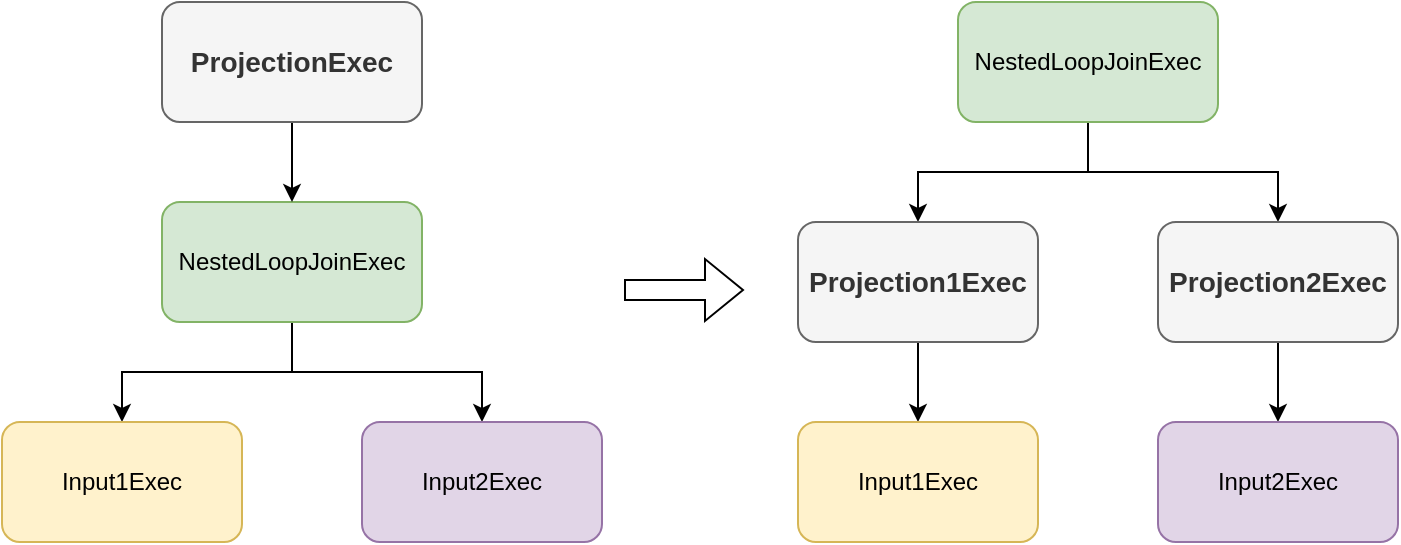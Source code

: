 <mxfile version="24.2.5" type="device">
  <diagram name="第 1 页" id="BPC7siN4uiEX5nLekAeH">
    <mxGraphModel dx="2074" dy="1196" grid="1" gridSize="10" guides="1" tooltips="1" connect="1" arrows="1" fold="1" page="1" pageScale="1" pageWidth="827" pageHeight="1169" math="0" shadow="0">
      <root>
        <mxCell id="0" />
        <mxCell id="1" parent="0" />
        <mxCell id="x13RwDf_00Q8kAw4IzcE-7" style="edgeStyle=orthogonalEdgeStyle;rounded=0;orthogonalLoop=1;jettySize=auto;html=1;entryX=0.5;entryY=0;entryDx=0;entryDy=0;" edge="1" parent="1" source="x13RwDf_00Q8kAw4IzcE-1" target="x13RwDf_00Q8kAw4IzcE-4">
          <mxGeometry relative="1" as="geometry" />
        </mxCell>
        <mxCell id="x13RwDf_00Q8kAw4IzcE-8" style="edgeStyle=orthogonalEdgeStyle;rounded=0;orthogonalLoop=1;jettySize=auto;html=1;" edge="1" parent="1" source="x13RwDf_00Q8kAw4IzcE-1" target="x13RwDf_00Q8kAw4IzcE-5">
          <mxGeometry relative="1" as="geometry" />
        </mxCell>
        <mxCell id="x13RwDf_00Q8kAw4IzcE-1" value="NestedLoopJoinExec" style="rounded=1;whiteSpace=wrap;html=1;fillColor=#d5e8d4;strokeColor=#82b366;" vertex="1" parent="1">
          <mxGeometry x="190" y="300" width="130" height="60" as="geometry" />
        </mxCell>
        <mxCell id="x13RwDf_00Q8kAw4IzcE-3" value="" style="edgeStyle=orthogonalEdgeStyle;rounded=0;orthogonalLoop=1;jettySize=auto;html=1;" edge="1" parent="1" source="x13RwDf_00Q8kAw4IzcE-2" target="x13RwDf_00Q8kAw4IzcE-1">
          <mxGeometry relative="1" as="geometry" />
        </mxCell>
        <mxCell id="x13RwDf_00Q8kAw4IzcE-2" value="&lt;b&gt;&lt;font style=&quot;font-size: 14px;&quot;&gt;ProjectionExec&lt;/font&gt;&lt;/b&gt;" style="rounded=1;whiteSpace=wrap;html=1;fillColor=#f5f5f5;strokeColor=#666666;fontColor=#333333;" vertex="1" parent="1">
          <mxGeometry x="190" y="200" width="130" height="60" as="geometry" />
        </mxCell>
        <mxCell id="x13RwDf_00Q8kAw4IzcE-4" value="Input1Exec" style="rounded=1;whiteSpace=wrap;html=1;fillColor=#fff2cc;strokeColor=#d6b656;" vertex="1" parent="1">
          <mxGeometry x="110" y="410" width="120" height="60" as="geometry" />
        </mxCell>
        <mxCell id="x13RwDf_00Q8kAw4IzcE-5" value="Input2Exec" style="rounded=1;whiteSpace=wrap;html=1;fillColor=#e1d5e7;strokeColor=#9673a6;" vertex="1" parent="1">
          <mxGeometry x="290" y="410" width="120" height="60" as="geometry" />
        </mxCell>
        <mxCell id="x13RwDf_00Q8kAw4IzcE-9" style="edgeStyle=orthogonalEdgeStyle;rounded=0;orthogonalLoop=1;jettySize=auto;html=1;entryX=0.5;entryY=0;entryDx=0;entryDy=0;" edge="1" parent="1" source="x13RwDf_00Q8kAw4IzcE-11" target="x13RwDf_00Q8kAw4IzcE-14">
          <mxGeometry relative="1" as="geometry" />
        </mxCell>
        <mxCell id="x13RwDf_00Q8kAw4IzcE-10" style="edgeStyle=orthogonalEdgeStyle;rounded=0;orthogonalLoop=1;jettySize=auto;html=1;" edge="1" parent="1" source="x13RwDf_00Q8kAw4IzcE-11" target="x13RwDf_00Q8kAw4IzcE-15">
          <mxGeometry relative="1" as="geometry" />
        </mxCell>
        <mxCell id="x13RwDf_00Q8kAw4IzcE-11" value="NestedLoopJoinExec" style="rounded=1;whiteSpace=wrap;html=1;fillColor=#d5e8d4;strokeColor=#82b366;" vertex="1" parent="1">
          <mxGeometry x="588" y="200" width="130" height="60" as="geometry" />
        </mxCell>
        <mxCell id="x13RwDf_00Q8kAw4IzcE-18" value="" style="edgeStyle=orthogonalEdgeStyle;rounded=0;orthogonalLoop=1;jettySize=auto;html=1;" edge="1" parent="1" source="x13RwDf_00Q8kAw4IzcE-14" target="x13RwDf_00Q8kAw4IzcE-16">
          <mxGeometry relative="1" as="geometry" />
        </mxCell>
        <mxCell id="x13RwDf_00Q8kAw4IzcE-14" value="&lt;b&gt;&lt;font style=&quot;font-size: 14px;&quot;&gt;Projection1Exec&lt;/font&gt;&lt;/b&gt;" style="rounded=1;whiteSpace=wrap;html=1;fillColor=#f5f5f5;strokeColor=#666666;fontColor=#333333;" vertex="1" parent="1">
          <mxGeometry x="508" y="310" width="120" height="60" as="geometry" />
        </mxCell>
        <mxCell id="x13RwDf_00Q8kAw4IzcE-19" value="" style="edgeStyle=orthogonalEdgeStyle;rounded=0;orthogonalLoop=1;jettySize=auto;html=1;" edge="1" parent="1" source="x13RwDf_00Q8kAw4IzcE-15" target="x13RwDf_00Q8kAw4IzcE-17">
          <mxGeometry relative="1" as="geometry" />
        </mxCell>
        <mxCell id="x13RwDf_00Q8kAw4IzcE-15" value="&lt;b&gt;&lt;font style=&quot;font-size: 14px;&quot;&gt;Projection2Exec&lt;/font&gt;&lt;/b&gt;" style="rounded=1;whiteSpace=wrap;html=1;fillColor=#f5f5f5;strokeColor=#666666;fontColor=#333333;" vertex="1" parent="1">
          <mxGeometry x="688" y="310" width="120" height="60" as="geometry" />
        </mxCell>
        <mxCell id="x13RwDf_00Q8kAw4IzcE-16" value="Input1Exec" style="rounded=1;whiteSpace=wrap;html=1;fillColor=#fff2cc;strokeColor=#d6b656;" vertex="1" parent="1">
          <mxGeometry x="508" y="410" width="120" height="60" as="geometry" />
        </mxCell>
        <mxCell id="x13RwDf_00Q8kAw4IzcE-17" value="Input2Exec" style="rounded=1;whiteSpace=wrap;html=1;fillColor=#e1d5e7;strokeColor=#9673a6;" vertex="1" parent="1">
          <mxGeometry x="688" y="410" width="120" height="60" as="geometry" />
        </mxCell>
        <mxCell id="x13RwDf_00Q8kAw4IzcE-20" value="" style="shape=flexArrow;endArrow=classic;html=1;rounded=0;" edge="1" parent="1">
          <mxGeometry width="50" height="50" relative="1" as="geometry">
            <mxPoint x="421" y="344" as="sourcePoint" />
            <mxPoint x="481" y="344" as="targetPoint" />
          </mxGeometry>
        </mxCell>
      </root>
    </mxGraphModel>
  </diagram>
</mxfile>
